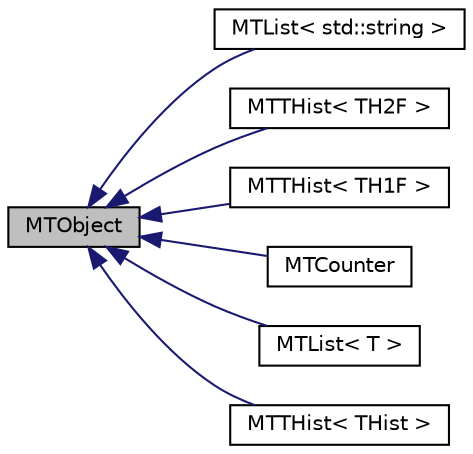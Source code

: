 digraph "MTObject"
{
 // LATEX_PDF_SIZE
  edge [fontname="Helvetica",fontsize="10",labelfontname="Helvetica",labelfontsize="10"];
  node [fontname="Helvetica",fontsize="10",shape=record];
  rankdir="LR";
  Node1 [label="MTObject",height=0.2,width=0.4,color="black", fillcolor="grey75", style="filled", fontcolor="black",tooltip=" "];
  Node1 -> Node2 [dir="back",color="midnightblue",fontsize="10",style="solid",fontname="Helvetica"];
  Node2 [label="MTList\< std::string \>",height=0.2,width=0.4,color="black", fillcolor="white", style="filled",URL="$class_m_t_list.html",tooltip=" "];
  Node1 -> Node3 [dir="back",color="midnightblue",fontsize="10",style="solid",fontname="Helvetica"];
  Node3 [label="MTTHist\< TH2F \>",height=0.2,width=0.4,color="black", fillcolor="white", style="filled",URL="$class_m_t_t_hist.html",tooltip=" "];
  Node1 -> Node4 [dir="back",color="midnightblue",fontsize="10",style="solid",fontname="Helvetica"];
  Node4 [label="MTTHist\< TH1F \>",height=0.2,width=0.4,color="black", fillcolor="white", style="filled",URL="$class_m_t_t_hist.html",tooltip=" "];
  Node1 -> Node5 [dir="back",color="midnightblue",fontsize="10",style="solid",fontname="Helvetica"];
  Node5 [label="MTCounter",height=0.2,width=0.4,color="black", fillcolor="white", style="filled",URL="$class_m_t_counter.html",tooltip=" "];
  Node1 -> Node6 [dir="back",color="midnightblue",fontsize="10",style="solid",fontname="Helvetica"];
  Node6 [label="MTList\< T \>",height=0.2,width=0.4,color="black", fillcolor="white", style="filled",URL="$class_m_t_list.html",tooltip=" "];
  Node1 -> Node7 [dir="back",color="midnightblue",fontsize="10",style="solid",fontname="Helvetica"];
  Node7 [label="MTTHist\< THist \>",height=0.2,width=0.4,color="black", fillcolor="white", style="filled",URL="$class_m_t_t_hist.html",tooltip="Multithreading wrapper for all THist spectra of root library."];
}
